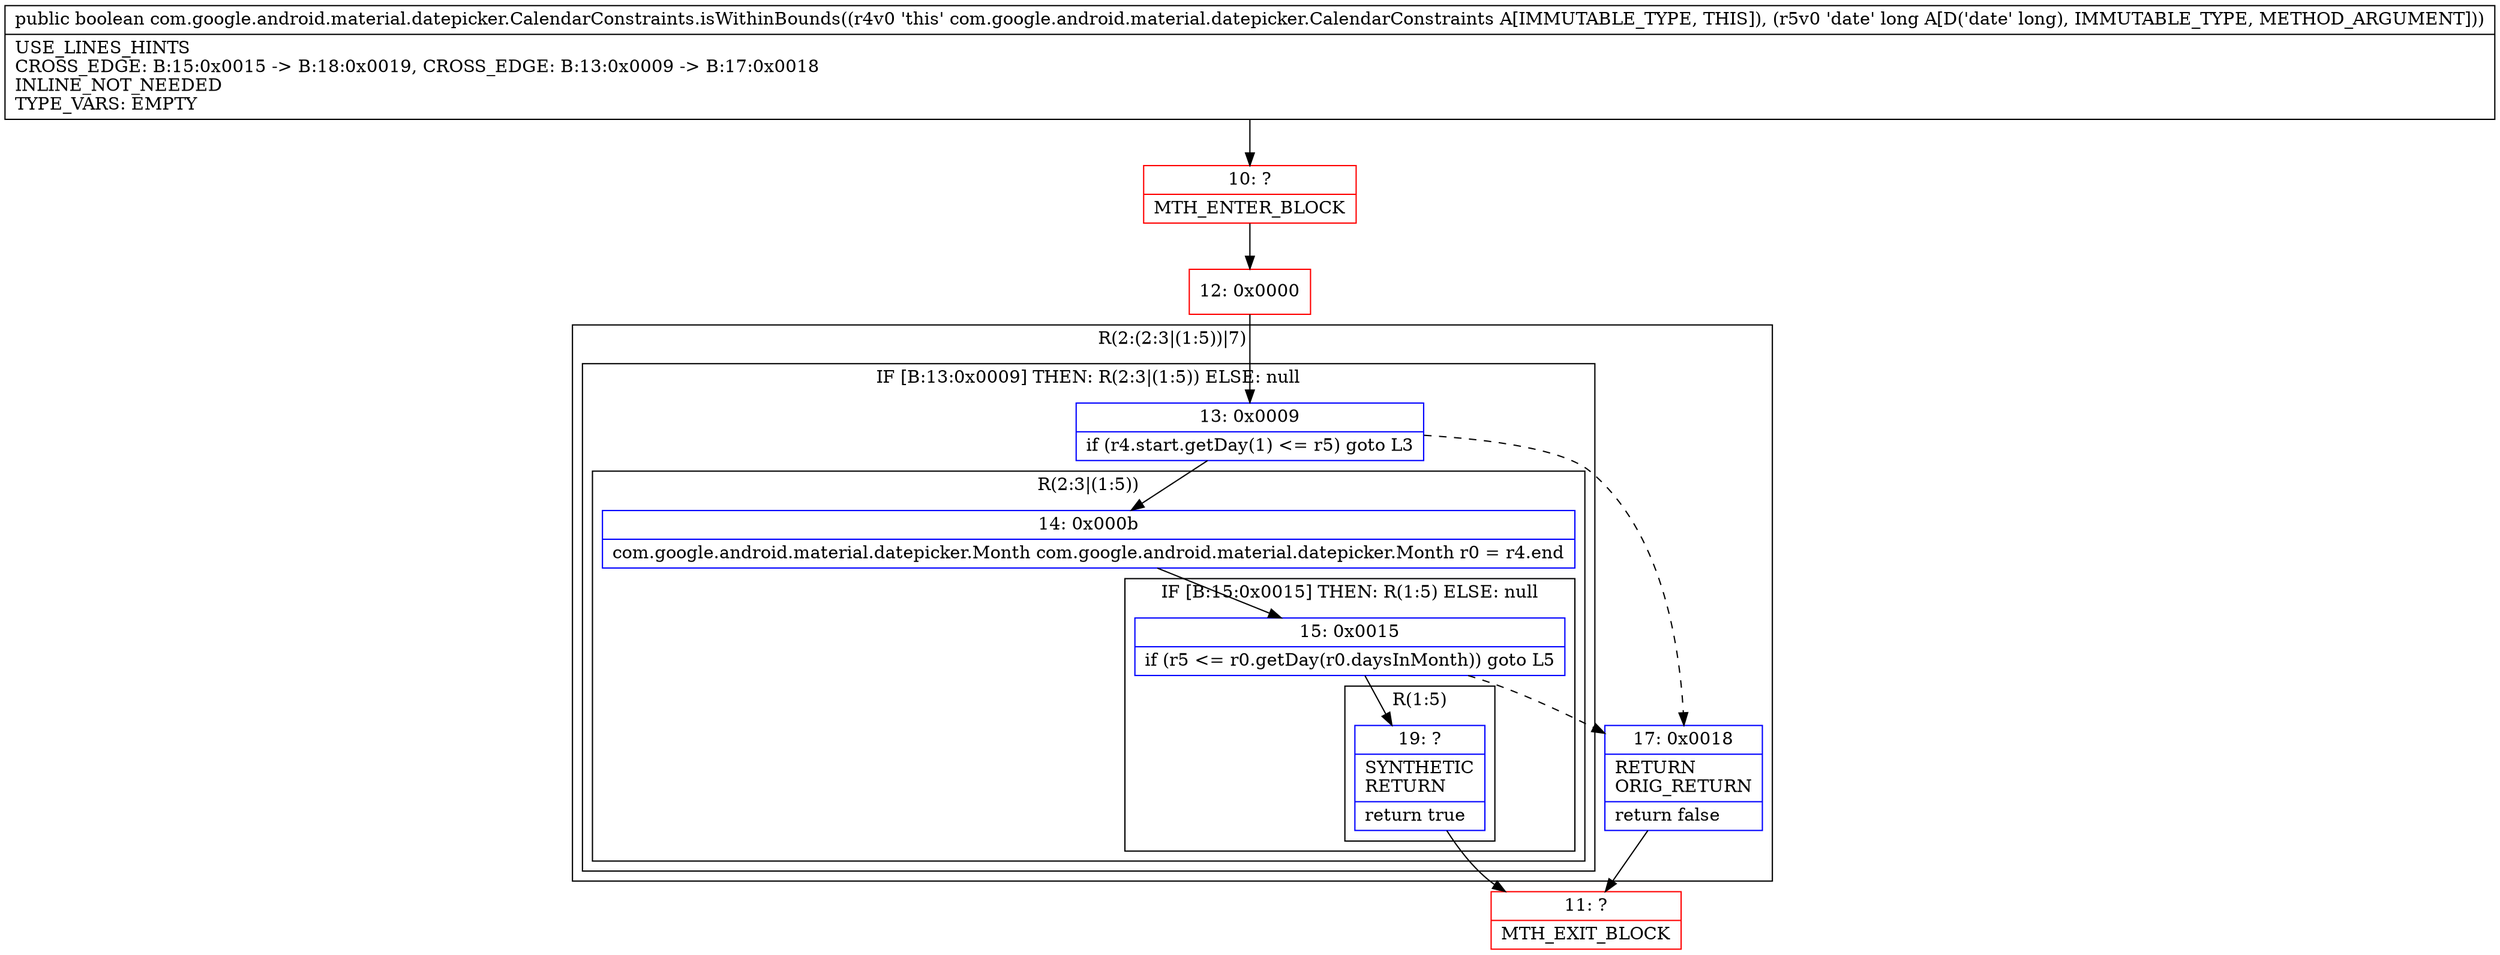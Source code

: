digraph "CFG forcom.google.android.material.datepicker.CalendarConstraints.isWithinBounds(J)Z" {
subgraph cluster_Region_1223804499 {
label = "R(2:(2:3|(1:5))|7)";
node [shape=record,color=blue];
subgraph cluster_IfRegion_1146268848 {
label = "IF [B:13:0x0009] THEN: R(2:3|(1:5)) ELSE: null";
node [shape=record,color=blue];
Node_13 [shape=record,label="{13\:\ 0x0009|if (r4.start.getDay(1) \<= r5) goto L3\l}"];
subgraph cluster_Region_1780502590 {
label = "R(2:3|(1:5))";
node [shape=record,color=blue];
Node_14 [shape=record,label="{14\:\ 0x000b|com.google.android.material.datepicker.Month com.google.android.material.datepicker.Month r0 = r4.end\l}"];
subgraph cluster_IfRegion_805289146 {
label = "IF [B:15:0x0015] THEN: R(1:5) ELSE: null";
node [shape=record,color=blue];
Node_15 [shape=record,label="{15\:\ 0x0015|if (r5 \<= r0.getDay(r0.daysInMonth)) goto L5\l}"];
subgraph cluster_Region_754369204 {
label = "R(1:5)";
node [shape=record,color=blue];
Node_19 [shape=record,label="{19\:\ ?|SYNTHETIC\lRETURN\l|return true\l}"];
}
}
}
}
Node_17 [shape=record,label="{17\:\ 0x0018|RETURN\lORIG_RETURN\l|return false\l}"];
}
Node_10 [shape=record,color=red,label="{10\:\ ?|MTH_ENTER_BLOCK\l}"];
Node_12 [shape=record,color=red,label="{12\:\ 0x0000}"];
Node_11 [shape=record,color=red,label="{11\:\ ?|MTH_EXIT_BLOCK\l}"];
MethodNode[shape=record,label="{public boolean com.google.android.material.datepicker.CalendarConstraints.isWithinBounds((r4v0 'this' com.google.android.material.datepicker.CalendarConstraints A[IMMUTABLE_TYPE, THIS]), (r5v0 'date' long A[D('date' long), IMMUTABLE_TYPE, METHOD_ARGUMENT]))  | USE_LINES_HINTS\lCROSS_EDGE: B:15:0x0015 \-\> B:18:0x0019, CROSS_EDGE: B:13:0x0009 \-\> B:17:0x0018\lINLINE_NOT_NEEDED\lTYPE_VARS: EMPTY\l}"];
MethodNode -> Node_10;Node_13 -> Node_14;
Node_13 -> Node_17[style=dashed];
Node_14 -> Node_15;
Node_15 -> Node_17[style=dashed];
Node_15 -> Node_19;
Node_19 -> Node_11;
Node_17 -> Node_11;
Node_10 -> Node_12;
Node_12 -> Node_13;
}

